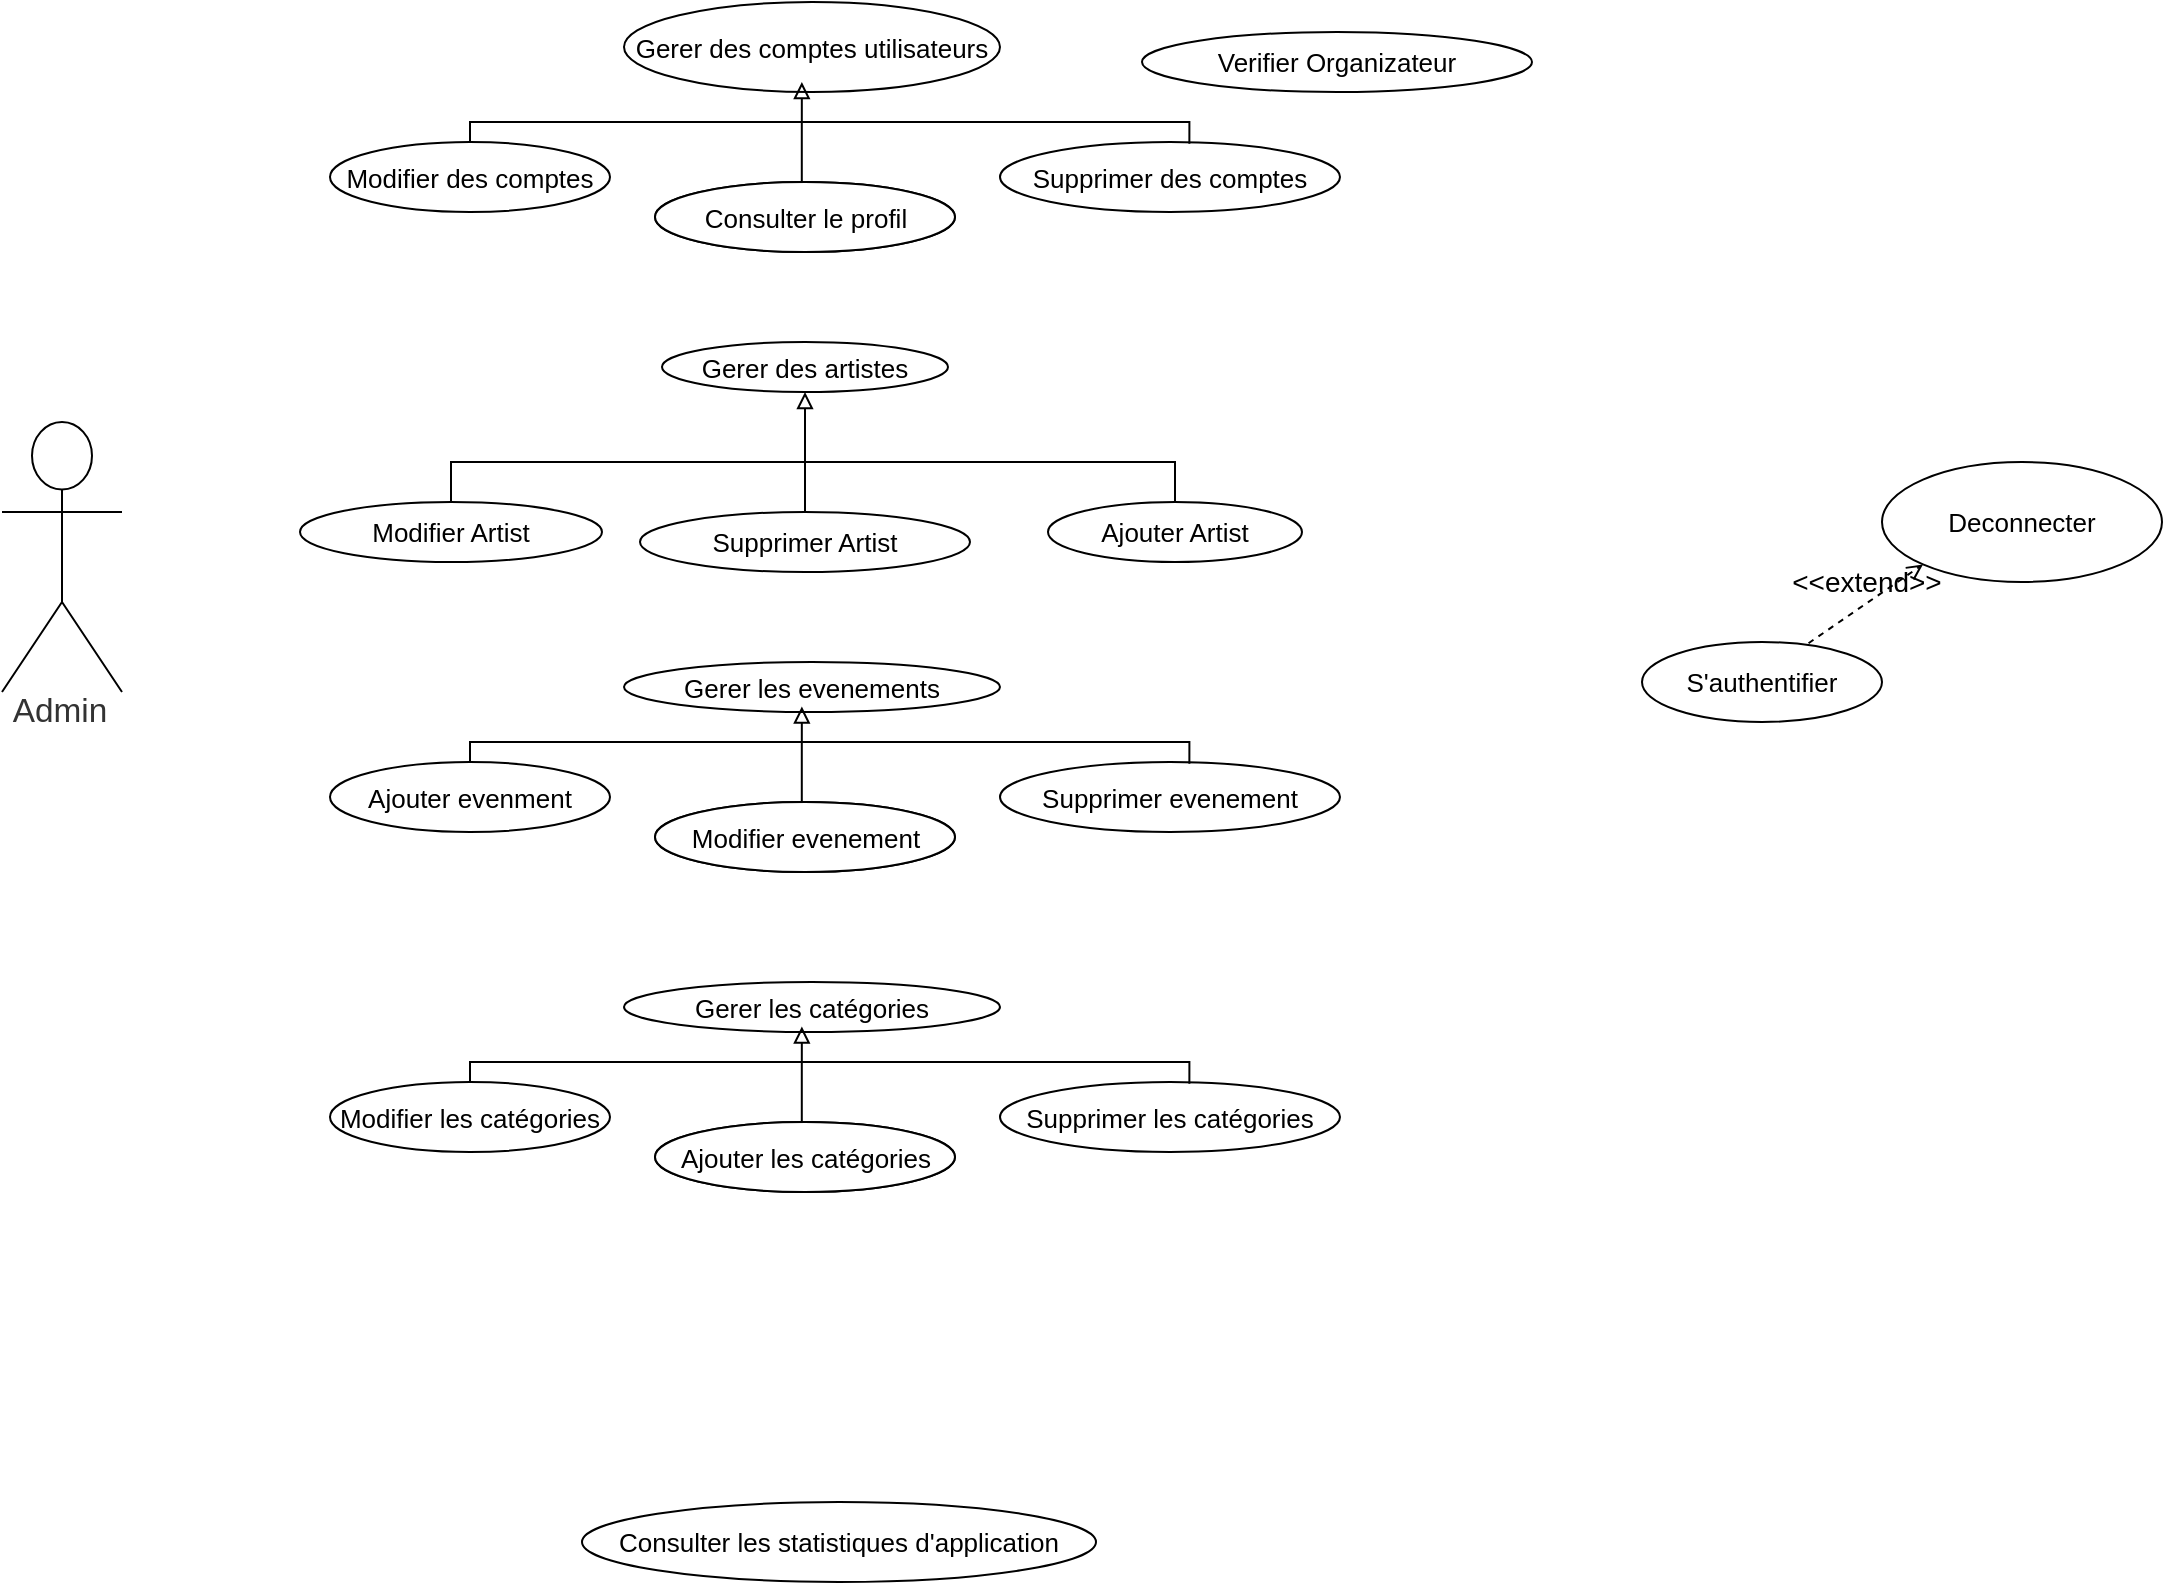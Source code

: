 <mxfile version="20.8.16" type="github">
  <diagram name="Page-1" id="7BaUvszCBu6dx5qAS3bt">
    <mxGraphModel dx="374" dy="200" grid="1" gridSize="10" guides="1" tooltips="1" connect="1" arrows="1" fold="1" page="1" pageScale="1" pageWidth="827" pageHeight="1169" math="0" shadow="0">
      <root>
        <mxCell id="0" />
        <mxCell id="1" parent="0" />
        <mxCell id="at9j3Gz7QIBB9mjerq5c-3" value="Admin" style="html=1;overflow=block;blockSpacing=1;shape=umlActor;labelPosition=center;verticalLabelPosition=bottom;verticalAlign=top;whiteSpace=nowrap;fontSize=16.7;fontColor=#333333;align=center;spacing=0;strokeColor=#000000;strokeOpacity=100;rounded=1;absoluteArcSize=1;arcSize=9;strokeWidth=1;lucidId=TCmtfz8hAuSR;" parent="1" vertex="1">
          <mxGeometry x="40" y="290" width="60" height="135" as="geometry" />
        </mxCell>
        <mxCell id="at9j3Gz7QIBB9mjerq5c-4" value="Gerer des comptes utilisateurs" style="html=1;overflow=block;blockSpacing=1;whiteSpace=wrap;ellipse;fontSize=13;spacing=3.8;strokeColor=#000000;strokeOpacity=100;rounded=1;absoluteArcSize=1;arcSize=9;strokeWidth=1;lucidId=2CmtHglSXUaJ;" parent="1" vertex="1">
          <mxGeometry x="351" y="80" width="188" height="45" as="geometry" />
        </mxCell>
        <mxCell id="at9j3Gz7QIBB9mjerq5c-6" value="Consulter les  statistiques d&#39;application" style="html=1;overflow=block;blockSpacing=1;whiteSpace=wrap;ellipse;fontSize=13;spacing=3.8;strokeColor=#000000;strokeOpacity=100;rounded=1;absoluteArcSize=1;arcSize=9;strokeWidth=1;lucidId=4Cmtud14x5Y7;" parent="1" vertex="1">
          <mxGeometry x="330" y="830" width="257" height="40" as="geometry" />
        </mxCell>
        <mxCell id="at9j3Gz7QIBB9mjerq5c-8" value="Verifier Organizateur" style="html=1;overflow=block;blockSpacing=1;whiteSpace=wrap;ellipse;fontSize=13;spacing=3.8;strokeColor=#000000;strokeOpacity=100;rounded=1;absoluteArcSize=1;arcSize=9;strokeWidth=1;lucidId=6CmtnAD3XU6T;" parent="1" vertex="1">
          <mxGeometry x="610" y="95" width="195" height="30" as="geometry" />
        </mxCell>
        <mxCell id="at9j3Gz7QIBB9mjerq5c-10" value="Gerer des artistes" style="html=1;overflow=block;blockSpacing=1;whiteSpace=wrap;ellipse;fontSize=13;spacing=3.8;strokeColor=#000000;strokeOpacity=100;rounded=1;absoluteArcSize=1;arcSize=9;strokeWidth=1;lucidId=9Cmt3dIYTxuM;" parent="1" vertex="1">
          <mxGeometry x="370" y="250" width="143" height="25" as="geometry" />
        </mxCell>
        <mxCell id="at9j3Gz7QIBB9mjerq5c-12" value="Supprimer des comptes" style="html=1;overflow=block;blockSpacing=1;whiteSpace=wrap;ellipse;fontSize=13;spacing=3.8;strokeColor=#000000;strokeOpacity=100;rounded=1;absoluteArcSize=1;arcSize=9;strokeWidth=1;lucidId=UEmtKaLi1W1V;" parent="1" vertex="1">
          <mxGeometry x="539" y="150" width="170" height="35" as="geometry" />
        </mxCell>
        <mxCell id="U9_1Y7d2OegKnLiAlMFN-2" style="edgeStyle=orthogonalEdgeStyle;rounded=0;orthogonalLoop=1;jettySize=auto;html=1;entryX=0.473;entryY=0.889;entryDx=0;entryDy=0;entryPerimeter=0;fontSize=14;endArrow=block;endFill=0;" edge="1" parent="1" source="at9j3Gz7QIBB9mjerq5c-14" target="at9j3Gz7QIBB9mjerq5c-4">
          <mxGeometry relative="1" as="geometry">
            <Array as="points">
              <mxPoint x="440" y="147" />
            </Array>
          </mxGeometry>
        </mxCell>
        <mxCell id="at9j3Gz7QIBB9mjerq5c-14" value="Consulter le profil" style="html=1;overflow=block;blockSpacing=1;whiteSpace=wrap;ellipse;fontSize=13;spacing=3.8;strokeColor=#000000;strokeOpacity=100;rounded=1;absoluteArcSize=1;arcSize=9;strokeWidth=1;lucidId=9EmtDgn2g~nr;" parent="1" vertex="1">
          <mxGeometry x="366.5" y="170" width="150" height="35" as="geometry" />
        </mxCell>
        <mxCell id="at9j3Gz7QIBB9mjerq5c-16" value="Modifier des comptes" style="html=1;overflow=block;blockSpacing=1;whiteSpace=wrap;ellipse;fontSize=13;spacing=3.8;strokeColor=#000000;strokeOpacity=100;rounded=1;absoluteArcSize=1;arcSize=9;strokeWidth=1;lucidId=lFmtOqZzf6Zj;" parent="1" vertex="1">
          <mxGeometry x="204" y="150" width="140" height="35" as="geometry" />
        </mxCell>
        <mxCell id="at9j3Gz7QIBB9mjerq5c-18" value="Ajouter Artist" style="html=1;overflow=block;blockSpacing=1;whiteSpace=wrap;ellipse;fontSize=13;spacing=3.8;strokeColor=#000000;strokeOpacity=100;rounded=1;absoluteArcSize=1;arcSize=9;strokeWidth=1;lucidId=9Cmt3dIYTxuM;" parent="1" vertex="1">
          <mxGeometry x="563" y="330" width="127" height="30" as="geometry" />
        </mxCell>
        <mxCell id="at9j3Gz7QIBB9mjerq5c-19" style="edgeStyle=none;rounded=0;orthogonalLoop=1;jettySize=auto;html=1;exitX=0.5;exitY=0;exitDx=0;exitDy=0;entryX=0.5;entryY=1;entryDx=0;entryDy=0;fontSize=14;endArrow=block;endFill=0;strokeColor=#000000;strokeWidth=1;" parent="1" source="at9j3Gz7QIBB9mjerq5c-20" target="at9j3Gz7QIBB9mjerq5c-10" edge="1">
          <mxGeometry relative="1" as="geometry" />
        </mxCell>
        <mxCell id="at9j3Gz7QIBB9mjerq5c-20" value="Supprimer Artist" style="html=1;overflow=block;blockSpacing=1;whiteSpace=wrap;ellipse;fontSize=13;spacing=3.8;strokeColor=#000000;strokeOpacity=100;rounded=1;absoluteArcSize=1;arcSize=9;strokeWidth=1;lucidId=9Cmt3dIYTxuM;" parent="1" vertex="1">
          <mxGeometry x="359" y="335" width="165" height="30" as="geometry" />
        </mxCell>
        <mxCell id="at9j3Gz7QIBB9mjerq5c-31" style="edgeStyle=orthogonalEdgeStyle;rounded=0;orthogonalLoop=1;jettySize=auto;html=1;exitX=0.5;exitY=0;exitDx=0;exitDy=0;entryX=0.5;entryY=0;entryDx=0;entryDy=0;strokeColor=#000000;strokeWidth=1;endArrow=none;endFill=0;" parent="1" source="at9j3Gz7QIBB9mjerq5c-22" target="at9j3Gz7QIBB9mjerq5c-18" edge="1">
          <mxGeometry relative="1" as="geometry" />
        </mxCell>
        <mxCell id="at9j3Gz7QIBB9mjerq5c-22" value="Modifier Artist" style="html=1;overflow=block;blockSpacing=1;whiteSpace=wrap;ellipse;fontSize=13;spacing=3.8;strokeColor=#000000;strokeOpacity=100;rounded=1;absoluteArcSize=1;arcSize=9;strokeWidth=1;lucidId=9Cmt3dIYTxuM;" parent="1" vertex="1">
          <mxGeometry x="189" y="330" width="151" height="30" as="geometry" />
        </mxCell>
        <mxCell id="at9j3Gz7QIBB9mjerq5c-23" value="S&#39;authentifier" style="html=1;overflow=block;blockSpacing=1;whiteSpace=wrap;ellipse;fontSize=13;spacing=3.8;strokeColor=#000000;strokeOpacity=100;rounded=1;absoluteArcSize=1;arcSize=9;strokeWidth=1;lucidId=XvitAHHM73nt;" parent="1" vertex="1">
          <mxGeometry x="860" y="400" width="120" height="40" as="geometry" />
        </mxCell>
        <mxCell id="at9j3Gz7QIBB9mjerq5c-24" value="Deconnecter" style="html=1;overflow=block;blockSpacing=1;whiteSpace=wrap;ellipse;fontSize=13;spacing=3.8;strokeColor=#000000;strokeOpacity=100;rounded=1;absoluteArcSize=1;arcSize=9;strokeWidth=1;lucidId=XvitmW9DInrr;" parent="1" vertex="1">
          <mxGeometry x="980" y="310" width="140" height="60" as="geometry" />
        </mxCell>
        <mxCell id="at9j3Gz7QIBB9mjerq5c-25" value="&amp;lt;&amp;lt;extend&amp;gt;&amp;gt;" style="html=1;verticalAlign=bottom;labelBackgroundColor=none;endArrow=open;endFill=0;dashed=1;rounded=0;fontSize=14;entryX=0;entryY=1;entryDx=0;entryDy=0;exitX=0.694;exitY=0.015;exitDx=0;exitDy=0;exitPerimeter=0;strokeColor=#000000;strokeWidth=1;" parent="1" source="at9j3Gz7QIBB9mjerq5c-23" target="at9j3Gz7QIBB9mjerq5c-24" edge="1">
          <mxGeometry width="160" relative="1" as="geometry">
            <mxPoint x="1275" y="370" as="sourcePoint" />
            <mxPoint x="1435" y="370" as="targetPoint" />
          </mxGeometry>
        </mxCell>
        <mxCell id="U9_1Y7d2OegKnLiAlMFN-1" style="edgeStyle=orthogonalEdgeStyle;rounded=0;orthogonalLoop=1;jettySize=auto;html=1;entryX=0.557;entryY=0.024;entryDx=0;entryDy=0;strokeColor=#000000;strokeWidth=1;endArrow=none;endFill=0;entryPerimeter=0;exitX=0.5;exitY=0;exitDx=0;exitDy=0;" edge="1" parent="1" source="at9j3Gz7QIBB9mjerq5c-16" target="at9j3Gz7QIBB9mjerq5c-12">
          <mxGeometry relative="1" as="geometry">
            <mxPoint x="270" y="125" as="sourcePoint" />
            <mxPoint x="632.0" y="125.0" as="targetPoint" />
            <Array as="points">
              <mxPoint x="274" y="140" />
              <mxPoint x="634" y="140" />
            </Array>
          </mxGeometry>
        </mxCell>
        <mxCell id="U9_1Y7d2OegKnLiAlMFN-3" value="Consulter le profil" style="html=1;overflow=block;blockSpacing=1;whiteSpace=wrap;ellipse;fontSize=13;spacing=3.8;strokeColor=#000000;strokeOpacity=100;rounded=1;absoluteArcSize=1;arcSize=9;strokeWidth=1;lucidId=9EmtDgn2g~nr;" vertex="1" parent="1">
          <mxGeometry x="366.5" y="170" width="150" height="35" as="geometry" />
        </mxCell>
        <mxCell id="U9_1Y7d2OegKnLiAlMFN-4" value="&lt;div&gt;Gerer les evenements&lt;/div&gt;" style="html=1;overflow=block;blockSpacing=1;whiteSpace=wrap;ellipse;fontSize=13;spacing=3.8;strokeColor=#000000;strokeOpacity=100;rounded=1;absoluteArcSize=1;arcSize=9;strokeWidth=1;lucidId=2CmtHglSXUaJ;" vertex="1" parent="1">
          <mxGeometry x="351" y="410" width="188" height="25" as="geometry" />
        </mxCell>
        <mxCell id="U9_1Y7d2OegKnLiAlMFN-5" value="Supprimer evenement" style="html=1;overflow=block;blockSpacing=1;whiteSpace=wrap;ellipse;fontSize=13;spacing=3.8;strokeColor=#000000;strokeOpacity=100;rounded=1;absoluteArcSize=1;arcSize=9;strokeWidth=1;lucidId=UEmtKaLi1W1V;" vertex="1" parent="1">
          <mxGeometry x="539" y="460" width="170" height="35" as="geometry" />
        </mxCell>
        <mxCell id="U9_1Y7d2OegKnLiAlMFN-6" style="edgeStyle=orthogonalEdgeStyle;rounded=0;orthogonalLoop=1;jettySize=auto;html=1;entryX=0.473;entryY=0.889;entryDx=0;entryDy=0;entryPerimeter=0;fontSize=14;endArrow=block;endFill=0;" edge="1" source="U9_1Y7d2OegKnLiAlMFN-7" target="U9_1Y7d2OegKnLiAlMFN-4" parent="1">
          <mxGeometry relative="1" as="geometry">
            <Array as="points">
              <mxPoint x="440" y="457" />
            </Array>
          </mxGeometry>
        </mxCell>
        <mxCell id="U9_1Y7d2OegKnLiAlMFN-7" value="Consulter le profil" style="html=1;overflow=block;blockSpacing=1;whiteSpace=wrap;ellipse;fontSize=13;spacing=3.8;strokeColor=#000000;strokeOpacity=100;rounded=1;absoluteArcSize=1;arcSize=9;strokeWidth=1;lucidId=9EmtDgn2g~nr;" vertex="1" parent="1">
          <mxGeometry x="366.5" y="480" width="150" height="35" as="geometry" />
        </mxCell>
        <mxCell id="U9_1Y7d2OegKnLiAlMFN-8" value="Ajouter evenment" style="html=1;overflow=block;blockSpacing=1;whiteSpace=wrap;ellipse;fontSize=13;spacing=3.8;strokeColor=#000000;strokeOpacity=100;rounded=1;absoluteArcSize=1;arcSize=9;strokeWidth=1;lucidId=lFmtOqZzf6Zj;" vertex="1" parent="1">
          <mxGeometry x="204" y="460" width="140" height="35" as="geometry" />
        </mxCell>
        <mxCell id="U9_1Y7d2OegKnLiAlMFN-9" style="edgeStyle=orthogonalEdgeStyle;rounded=0;orthogonalLoop=1;jettySize=auto;html=1;entryX=0.557;entryY=0.024;entryDx=0;entryDy=0;strokeColor=#000000;strokeWidth=1;endArrow=none;endFill=0;entryPerimeter=0;exitX=0.5;exitY=0;exitDx=0;exitDy=0;" edge="1" source="U9_1Y7d2OegKnLiAlMFN-8" target="U9_1Y7d2OegKnLiAlMFN-5" parent="1">
          <mxGeometry relative="1" as="geometry">
            <mxPoint x="270" y="435" as="sourcePoint" />
            <mxPoint x="632.0" y="435.0" as="targetPoint" />
            <Array as="points">
              <mxPoint x="274" y="450" />
              <mxPoint x="634" y="450" />
            </Array>
          </mxGeometry>
        </mxCell>
        <mxCell id="U9_1Y7d2OegKnLiAlMFN-10" value="Modifier evenement" style="html=1;overflow=block;blockSpacing=1;whiteSpace=wrap;ellipse;fontSize=13;spacing=3.8;strokeColor=#000000;strokeOpacity=100;rounded=1;absoluteArcSize=1;arcSize=9;strokeWidth=1;lucidId=9EmtDgn2g~nr;" vertex="1" parent="1">
          <mxGeometry x="366.5" y="480" width="150" height="35" as="geometry" />
        </mxCell>
        <mxCell id="U9_1Y7d2OegKnLiAlMFN-11" value="&lt;div&gt;Gerer les catégories&lt;/div&gt;" style="html=1;overflow=block;blockSpacing=1;whiteSpace=wrap;ellipse;fontSize=13;spacing=3.8;strokeColor=#000000;strokeOpacity=100;rounded=1;absoluteArcSize=1;arcSize=9;strokeWidth=1;lucidId=2CmtHglSXUaJ;" vertex="1" parent="1">
          <mxGeometry x="351" y="570" width="188" height="25" as="geometry" />
        </mxCell>
        <mxCell id="U9_1Y7d2OegKnLiAlMFN-12" value="Supprimer les catégories" style="html=1;overflow=block;blockSpacing=1;whiteSpace=wrap;ellipse;fontSize=13;spacing=3.8;strokeColor=#000000;strokeOpacity=100;rounded=1;absoluteArcSize=1;arcSize=9;strokeWidth=1;lucidId=UEmtKaLi1W1V;" vertex="1" parent="1">
          <mxGeometry x="539" y="620" width="170" height="35" as="geometry" />
        </mxCell>
        <mxCell id="U9_1Y7d2OegKnLiAlMFN-13" style="edgeStyle=orthogonalEdgeStyle;rounded=0;orthogonalLoop=1;jettySize=auto;html=1;entryX=0.473;entryY=0.889;entryDx=0;entryDy=0;entryPerimeter=0;fontSize=14;endArrow=block;endFill=0;" edge="1" source="U9_1Y7d2OegKnLiAlMFN-14" target="U9_1Y7d2OegKnLiAlMFN-11" parent="1">
          <mxGeometry relative="1" as="geometry">
            <Array as="points">
              <mxPoint x="440" y="617" />
            </Array>
          </mxGeometry>
        </mxCell>
        <mxCell id="U9_1Y7d2OegKnLiAlMFN-14" value="Consulter le profil" style="html=1;overflow=block;blockSpacing=1;whiteSpace=wrap;ellipse;fontSize=13;spacing=3.8;strokeColor=#000000;strokeOpacity=100;rounded=1;absoluteArcSize=1;arcSize=9;strokeWidth=1;lucidId=9EmtDgn2g~nr;" vertex="1" parent="1">
          <mxGeometry x="366.5" y="640" width="150" height="35" as="geometry" />
        </mxCell>
        <mxCell id="U9_1Y7d2OegKnLiAlMFN-15" value="Modifier les catégories" style="html=1;overflow=block;blockSpacing=1;whiteSpace=wrap;ellipse;fontSize=13;spacing=3.8;strokeColor=#000000;strokeOpacity=100;rounded=1;absoluteArcSize=1;arcSize=9;strokeWidth=1;lucidId=lFmtOqZzf6Zj;" vertex="1" parent="1">
          <mxGeometry x="204" y="620" width="140" height="35" as="geometry" />
        </mxCell>
        <mxCell id="U9_1Y7d2OegKnLiAlMFN-16" style="edgeStyle=orthogonalEdgeStyle;rounded=0;orthogonalLoop=1;jettySize=auto;html=1;entryX=0.557;entryY=0.024;entryDx=0;entryDy=0;strokeColor=#000000;strokeWidth=1;endArrow=none;endFill=0;entryPerimeter=0;exitX=0.5;exitY=0;exitDx=0;exitDy=0;" edge="1" source="U9_1Y7d2OegKnLiAlMFN-15" target="U9_1Y7d2OegKnLiAlMFN-12" parent="1">
          <mxGeometry relative="1" as="geometry">
            <mxPoint x="270" y="595" as="sourcePoint" />
            <mxPoint x="632.0" y="595.0" as="targetPoint" />
            <Array as="points">
              <mxPoint x="274" y="610" />
              <mxPoint x="634" y="610" />
            </Array>
          </mxGeometry>
        </mxCell>
        <mxCell id="U9_1Y7d2OegKnLiAlMFN-17" value="Ajouter les catégories" style="html=1;overflow=block;blockSpacing=1;whiteSpace=wrap;ellipse;fontSize=13;spacing=3.8;strokeColor=#000000;strokeOpacity=100;rounded=1;absoluteArcSize=1;arcSize=9;strokeWidth=1;lucidId=9EmtDgn2g~nr;" vertex="1" parent="1">
          <mxGeometry x="366.5" y="640" width="150" height="35" as="geometry" />
        </mxCell>
      </root>
    </mxGraphModel>
  </diagram>
</mxfile>
